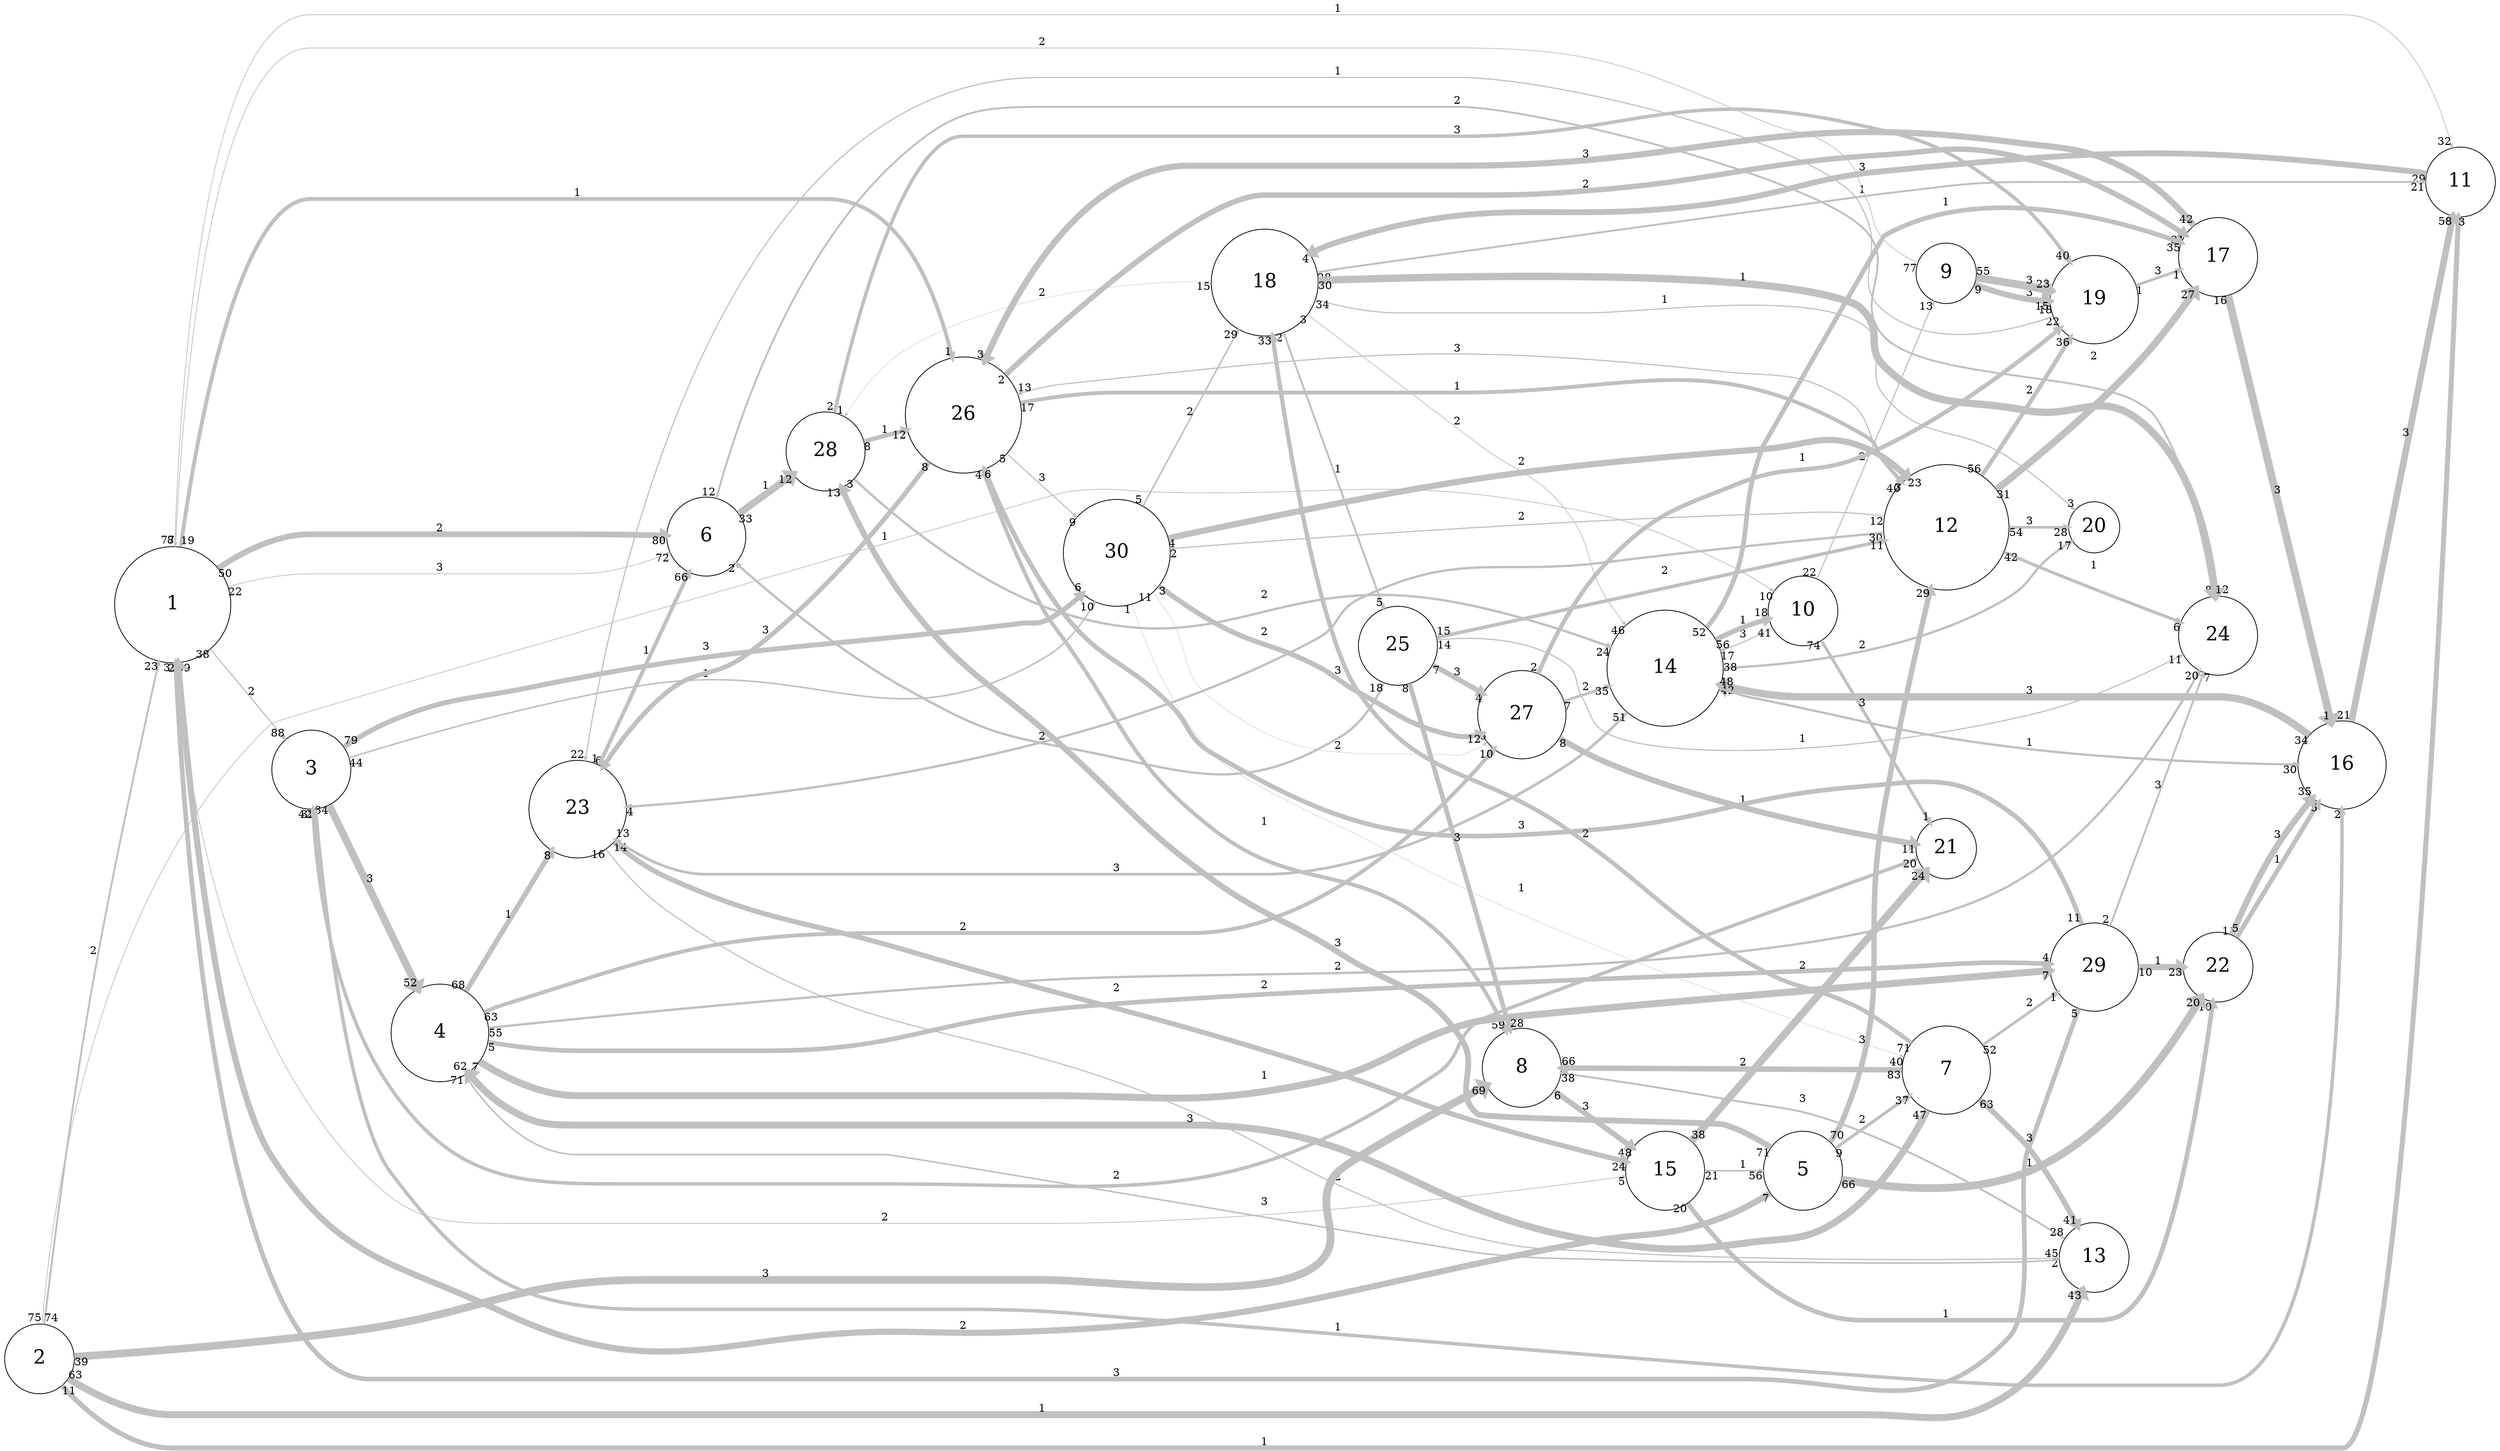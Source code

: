 digraph "" {
	graph [bb="0,0,3731.2,2226",
		overlap=false,
		rankdir=LR,
		ratio=0.5,
		scale=1,
		splines=spline
	];
	node [fontsize=25,
		label="\N",
		shape=circle
	];
	edge [arrowsize=0.5,
		splines=true
	];
	0	[height=2.0833,
		label=1,
		pos="207.25,996",
		width=2.0833];
	2	[height=1.4167,
		label=3,
		pos="376.25,912",
		width=1.4167];
	0 -> 2	[key=0,
		capacity=2,
		color=grey,
		from_pd=37,
		head_lp="323.78,942.74",
		headlabel=88,
		label=2,
		lp="304.25,957.25",
		penwidth=1.5,
		pos="e,330.53,934.49 274.73,962.56 291.27,954.24 308.75,945.45 324.4,937.58",
		pt=18,
		tail_lp="281.48,954.31",
		taillabel=38,
		to_pd=87];
	5	[height=1.4167,
		label=6,
		pos="858.25,765",
		width=1.4167];
	0 -> 5	[key=0,
		capacity=2,
		color=grey,
		from_pd=49,
		head_lp="809.65,743.35",
		headlabel=80,
		label=2,
		lp="533.25,627.25",
		penwidth=7.5,
		pos="e,816.4,735.1 216.74,921.48 229.27,826.57 256.18,670.65 300.88,636 455.17,516.38 701.25,657.08 806.65,728.42",
		pt=6,
		tail_lp="223.49,913.23",
		taillabel=50,
		to_pd=79];
	0 -> 5	[key=1,
		capacity=3,
		color=grey,
		from_pd=21,
		head_lp="800.41,770.1",
		headlabel=72,
		label=3,
		lp="533.25,802.25",
		penwidth=1.0,
		pos="e,807.16,761.85 245.69,931.09 265.64,902.33 292.78,870.82 325.25,852 479.51,762.59 698.8,758.07 800.9,761.61",
		pt=19,
		tail_lp="252.44,922.84",
		taillabel=22,
		to_pd=71];
	10	[height=1.25,
		label=11,
		pos="2058.2,1108",
		width=1.25];
	0 -> 10	[key=0,
		capacity=1,
		color=grey,
		from_pd=7,
		head_lp="2007.7,1111.7",
		headlabel=32,
		label=1,
		lp="1172.2,1187.2",
		penwidth=1.0,
		pos="e,2014.4,1120 237.66,1064.9 264.95,1116.8 311.06,1179 375.25,1179 375.25,1179 375.25,1179 1631.2,1179 1769.5,1179 1929.7,1142.1 \
2008.4,1121.5",
		pt=19,
		tail_lp="234.29,1073.2",
		taillabel=8,
		to_pd=31];
	14	[height=1.4167,
		label=15,
		pos="1485.2,1285",
		width=1.4167];
	0 -> 14	[key=0,
		capacity=2,
		color=grey,
		from_pd=88,
		head_lp="1433.6,1275.5",
		headlabel=5,
		label=2,
		lp="858.25,1253.2",
		penwidth=1.0,
		pos="e,1437,1267.3 269.92,1038 280,1043.9 290.54,1049.5 300.88,1054 625.95,1196.7 720.23,1250 1075.2,1250 1075.2,1250 1075.2,1250 1342.2,\
1250 1372.1,1250 1404.5,1257.4 1430.8,1265.4",
		pt=19,
		tail_lp="276.67,1046.3",
		taillabel=89,
		to_pd=4];
	25	[height=2.0833,
		label=26,
		pos="1172.2,369",
		width=2.0833];
	0 -> 25	[key=0,
		capacity=1,
		color=grey,
		from_pd=18,
		head_lp="1151.3,287.61",
		headlabel=1,
		label=1,
		lp="702.25,131.25",
		penwidth=5.0,
		pos="e,1154.7,295.86 214.68,921.19 233.83,709.75 294.29,123 375.25,123 375.25,123 375.25,123 1004.2,123 1084.7,123 1129.1,214.16 1151.5,\
285.49",
		pt=11,
		tail_lp="207.93,912.94",
		taillabel=19,
		to_pd=0];
	3	[height=1.75,
		label=4,
		pos="533.25,1852",
		width=1.75];
	2 -> 3	[key=0,
		capacity=3,
		color=grey,
		from_pd=33,
		head_lp="515.25,1781.6",
		headlabel=52,
		label=3,
		lp="449.25,1361.2",
		penwidth=9.5,
		pos="e,522,1789.8 385.58,962.54 411.31,1118.5 489.56,1593.1 519.98,1777.6",
		pt=2,
		tail_lp="392.33,970.79",
		taillabel=34,
		to_pd=51];
	15	[height=1.5833,
		label=16,
		pos="1914.2,1022",
		width=1.5833];
	2 -> 15	[key=0,
		capacity=1,
		color=grey,
		from_pd=31,
		head_lp="1883.8,967.43",
		headlabel=2,
		label=1,
		lp="1172.2,887.25",
		penwidth=4.5,
		pos="e,1880.4,975.68 425.21,896.37 455.55,887.84 495.8,879 532.25,879 532.25,879 532.25,879 1173.2,879 1226.2,879 1237.6,861.91 1290.2,\
857 1335.4,852.79 1347.2,851.55 1392.2,857 1477.2,867.3 1495,888.15 1579.2,903 1693.4,923.12 1736.6,875.85 1838.6,931 1847.6,935.84 \
1860.9,950.7 1873.8,967.04",
		pt=12,
		tail_lp="431.96,904.62",
		taillabel=32,
		to_pd=1];
	29	[height=1.9167,
		label=30,
		pos="2745.2,612",
		width=1.9167];
	2 -> 29	[key=0,
		capacity=1,
		color=grey,
		from_pd=43,
		head_lp="2669.3,607.43",
		headlabel=10,
		label=1,
		lp="1558.2,522.25",
		penwidth=2.0,
		pos="e,2676,615.68 381.5,860.82 387.99,814.03 404.41,745.78 445.88,703 465.7,682.55 900.4,535.52 927.88,528 960.32,519.12 968.61,514 \
1002.2,514 1002.2,514 1002.2,514 1704.2,514 1846.2,514 1872.7,575.22 2013.2,595 2250.4,628.37 2534.9,621.79 2668.3,616.02",
		pt=17,
		tail_lp="374.75,852.57",
		taillabel=44,
		to_pd=9];
	2 -> 29	[key=1,
		capacity=3,
		color=grey,
		from_pd=78,
		head_lp="2674.2,635.68",
		headlabel=6,
		label=3,
		lp="1558.2,676.25",
		penwidth=6.5,
		pos="e,2677.5,627.43 395.66,864.39 410.76,831.81 435.36,790.42 470.25,767 596.69,682.12 655.97,722.56 807.25,705 1148.5,665.39 1235.9,\
677.41 1579.2,667 1967.7,655.22 2065.9,683.72 2453.6,657 2545.2,650.69 2568.1,646.74 2658.6,631 2661.1,630.57 2663.7,630.11 2666.2,\
629.63",
		pt=8,
		tail_lp="402.41,856.14",
		taillabel=79,
		to_pd=5];
	23	[height=1.4167,
		label=24,
		pos="3258.2,1234",
		width=1.4167];
	5 -> 23	[key=0,
		capacity=2,
		color=grey,
		from_pd=11,
		head_lp="3204.3,1249.7",
		headlabel=8,
		label=2,
		lp="1992.2,1551.2",
		penwidth=2.5,
		pos="e,3207.6,1241.4 863.89,815.94 871.01,876.73 888.25,980.17 927.88,1060 1035.4,1276.6 1073.3,1359 1290.2,1466 1573,1605.5 1685.8,1600.3 \
1995.6,1542 2221.6,1499.5 2250.2,1400.6 2472.2,1341 2552.8,1319.4 2575.9,1329.8 2658.6,1319 2857.3,1293.2 3092.4,1258.6 3199.2,1242.7",
		pt=16,
		tail_lp="857.14,824.19",
		taillabel=12,
		to_pd=7];
	27	[height=1.4167,
		label=28,
		pos="1003.2,409",
		width=1.4167];
	5 -> 27	[key=0,
		capacity=1,
		color=grey,
		from_pd=32,
		head_lp="990.08,464.61",
		headlabel=12,
		label=1,
		lp="931.25,602.25",
		penwidth=9.0,
		pos="e,983.33,456.36 878.33,717.75 893.59,679.95 915.51,625.59 934.62,578 949.37,541.27 965.88,500.04 978.89,467.49",
		pt=3,
		tail_lp="885.08,709.5",
		taillabel=33,
		to_pd=11];
	17	[height=1.9167,
		label=18,
		pos="2215.2,1082",
		width=1.9167];
	10 -> 17	[key=0,
		capacity=3,
		color=grey,
		from_pd=28,
		head_lp="2143.6,1101.5",
		headlabel=4,
		label=3,
		lp="2125.2,1106.2",
		penwidth=7.5,
		pos="e,2146.9,1093.3 2102.8,1100.7 2113,1099 2124.1,1097.1 2135.3,1095.2",
		pt=6,
		tail_lp="2109.6,1092.4",
		taillabel=29,
		to_pd=3];
	4	[height=1.4167,
		label=5,
		pos="1630.2,1074",
		width=1.4167];
	14 -> 4	[key=0,
		capacity=1,
		color=grey,
		from_pd=20,
		head_lp="1594.1,1124.1",
		headlabel=56,
		label=1,
		lp="1558.2,1188.2",
		penwidth=2.0,
		pos="e,1600.9,1115.9 1514.7,1243.1 1538.3,1208.2 1572,1158.5 1596.7,1122.1",
		pt=17,
		tail_lp="1521.4,1234.8",
		taillabel=21,
		to_pd=55];
	21	[height=1.25,
		label=22,
		pos="1769.2,1075",
		width=1.25];
	14 -> 21	[key=0,
		capacity=1,
		color=grey,
		from_pd=19,
		head_lp="1726.1,1109.6",
		headlabel=10,
		label=1,
		lp="1630.2,1223.2",
		penwidth=6.0,
		pos="e,1732.8,1101.4 1526.7,1254.9 1578.9,1216 1669.6,1148.4 1723.8,1108.1",
		pt=9,
		tail_lp="1533.4,1263.2",
		taillabel=20,
		to_pd=9];
	20	[height=1.0833,
		label=21,
		pos="3390.2,887",
		width=1.0833];
	14 -> 20	[key=0,
		capacity=2,
		color=grey,
		from_pd=37,
		head_lp="3377.3,928.99",
		headlabel=24,
		label=2,
		lp="2378.2,1700.2",
		penwidth=9.5,
		pos="e,3370.6,920.74 1526.8,1315.1 1568.6,1345.2 1636.4,1391.5 1699.9,1423 1755.8,1450.8 1772.4,1452.1 1831.9,1471 2126.4,1564.3 2937.2,\
1954.6 3188.6,1775 3485.6,1562.8 3258.8,1323.1 3351.2,970 3354.6,957.22 3359.8,943.96 3365.3,931.89",
		pt=2,
		tail_lp="1533.5,1323.4",
		taillabel=38,
		to_pd=23];
	7	[height=1.4167,
		label=8,
		pos="1341.2,1406",
		width=1.4167];
	25 -> 7	[key=0,
		capacity=1,
		color=grey,
		from_pd=3,
		head_lp="1325.4,1347.2",
		headlabel=59,
		label=1,
		lp="1268.2,958.25",
		penwidth=5.0,
		pos="e,1332.1,1355.5 1185.2,443.16 1216.7,638.52 1301.4,1164.6 1330.4,1344.6",
		pt=11,
		tail_lp="1181.8,451.41",
		taillabel=4,
		to_pd=58];
	25 -> 29	[key=0,
		capacity=3,
		color=grey,
		from_pd=4,
		head_lp="2723.3,537.03",
		headlabel=9,
		label=3,
		lp="1914.2,343.25",
		penwidth=1.5,
		pos="e,2726.6,545.28 1244.5,347.95 1273.9,341 1308.4,335 1340.2,335 1340.2,335 1340.2,335 2451.2,335 2536.3,335 2569.4,336.01 2634.2,\
391 2679.3,429.17 2707.7,490.26 2724.4,538.55",
		pt=18,
		tail_lp="1247.9,339.7",
		taillabel=5,
		to_pd=8];
	22	[height=1.75,
		label=23,
		pos="702.25,1552",
		width=1.75];
	25 -> 22	[key=0,
		capacity=3,
		color=grey,
		from_pd=7,
		head_lp="701.94,1480.5",
		headlabel=6,
		label=3,
		lp="931.25,375.25",
		penwidth=6.0,
		pos="e,705.32,1488.8 1102.2,341.36 1056,327.68 995.89,319.65 952.25,349 810.48,444.33 850.26,539.66 807.25,705 734.64,984.13 712.32,1328.5 \
705.79,1477.5",
		pt=9,
		tail_lp="1098.8,349.61",
		taillabel=8,
		to_pd=5];
	11	[height=2.25,
		label=12,
		pos="2553.2,481",
		width=2.25];
	25 -> 11	[key=0,
		capacity=1,
		color=grey,
		from_pd=16,
		head_lp="2473.7,461.51",
		headlabel=3,
		label=1,
		lp="1835.2,454.25",
		penwidth=5.0,
		pos="e,2477.1,453.26 1234.1,412.23 1264.5,429.78 1302.7,446 1340.2,446 1340.2,446 1340.2,446 1836.2,446 1964.3,446 1996.2,437 2124.2,\
437 2124.2,437 2124.2,437 2379.2,437 2408.1,437 2438.9,442.82 2466.3,450.23",
		pt=11,
		tail_lp="1227.3,420.48",
		taillabel=17,
		to_pd=2];
	16	[height=1.4167,
		label=17,
		pos="3680.2,235",
		width=1.4167];
	25 -> 16	[key=0,
		capacity=2,
		color=grey,
		from_pd=1,
		head_lp="3642,186.47",
		headlabel=31,
		label=2,
		lp="2378.2,232.25",
		penwidth=7.0,
		pos="e,3648.8,194.72 1231.5,322.52 1262.1,302.68 1301.2,284 1340.2,284 1340.2,284 1340.2,284 1559.2,284 1693.2,284 1724.1,254.02 1857.2,\
239 1945.8,229 1968.1,224 2057.2,224 2057.2,224 2057.2,224 2307.2,224 2545.9,224 2596.6,126 2835.2,126 2835.2,126 2835.2,126 3530.2,\
126 3574.2,126 3613.7,157.21 3641,186.22",
		pt=7,
		tail_lp="1228.1,314.27",
		taillabel=2,
		to_pd=30];
	1	[height=1.25,
		label=2,
		pos="45.25,1351",
		width=1.25];
	1 -> 0	[key=0,
		capacity=2,
		color=grey,
		from_pd=73,
		head_lp="182.22,1072.6",
		headlabel=23,
		label=2,
		lp="111.25,1214.2",
		penwidth=2.5,
		pos="e,175.47,1064.3 64.76,1309.9 90.912,1251.9 139.14,1144.9 171.94,1072.1",
		pt=16,
		tail_lp="58.01,1301.7",
		taillabel=74,
		to_pd=22];
	1 -> 10	[key=0,
		capacity=1,
		color=grey,
		from_pd=10,
		head_lp="2024.8,1149.9",
		headlabel=3,
		label=1,
		lp="1076.2,1454.2",
		penwidth=6.5,
		pos="e,2028.2,1141.6 90.735,1351 122.84,1351 167.22,1351 206.25,1351 206.25,1351 206.25,1351 787.25,1351 1067.2,1351 1115.3,1566.8 1392.2,\
1526 1537.7,1504.6 1580.4,1498.4 1706.6,1423 1836.1,1345.7 1960.8,1216.5 2020.5,1150.2",
		pt=8,
		tail_lp="97.485,1342.8",
		taillabel=11,
		to_pd=2];
	1 -> 7	[key=0,
		capacity=3,
		color=grey,
		from_pd=38,
		head_lp="1313.3,1451.8",
		headlabel=69,
		label=3,
		lp="702.25,1739.2",
		penwidth=10.0,
		pos="e,1306.5,1443.6 45.311,1396.5 45.833,1497.3 62.55,1731 206.25,1731 206.25,1731 206.25,1731 787.25,1731 1004.5,1731 1211.7,1542.3 \
1298.1,1452.5",
		pt=1,
		tail_lp="38.561,1404.7",
		taillabel=39,
		to_pd=68];
	9	[height=1.25,
		label=10,
		pos="3258.2,721",
		width=1.25];
	1 -> 9	[key=0,
		capacity=1,
		color=grey,
		from_pd=74,
		head_lp="3224.3,676.52",
		headlabel=10,
		label=1,
		lp="1630.2,8.25",
		penwidth=1.0,
		pos="e,3231,684.77 46.747,1305.7 49.91,1070.5 71.697,0 206.25,0 206.25,0 206.25,0 1770.2,0 2068.4,0 2158.1,1.0973 2429.2,125 2549.8,180.08 \
2558.4,231.48 2676.2,292 2734.4,321.86 2754.1,317.39 2814.2,343 2885.6,373.36 2907.5,374.83 2971.2,419 3080,494.38 3179.6,616.56 \
3227.4,679.94",
		pt=19,
		tail_lp="39.997,1297.4",
		taillabel=75,
		to_pd=9];
	12	[height=1.25,
		label=13,
		pos="3089.2,1972",
		width=1.25];
	1 -> 12	[key=0,
		capacity=1,
		color=grey,
		from_pd=62,
		head_lp="3039,1993.6",
		headlabel=43,
		label=1,
		lp="1558.2,2205.2",
		penwidth=9.0,
		pos="e,3045.8,1985.3 49.949,1396.2 64.896,1571.5 123.99,2197 206.25,2197 206.25,2197 206.25,2197 1836.2,2197 2306.9,2197 2861.6,2041.1 \
3034.3,1988.8",
		pt=3,
		tail_lp="56.699,1404.4",
		taillabel=63,
		to_pd=42];
	7 -> 14	[key=0,
		capacity=3,
		color=grey,
		from_pd=5,
		head_lp="1439,1309.5",
		headlabel=48,
		label=3,
		lp="1413.2,1353.2",
		penwidth=7.0,
		pos="e,1445.8,1317.8 1380.7,1373.3 1398,1358.5 1418.7,1340.8 1437,1325.2",
		pt=7,
		tail_lp="1377.3,1381.5",
		taillabel=6,
		to_pd=47];
	8	[height=1.0833,
		label=9,
		pos="3390.2,321",
		width=1.0833];
	9 -> 8	[key=0,
		capacity=2,
		color=grey,
		from_pd=21,
		head_lp="3371.4,366.41",
		headlabel=13,
		label=2,
		lp="3330.2,530.25",
		penwidth=1.5,
		pos="e,3378.1,358.16 3274.5,678.58 3284.6,650.2 3298,611.96 3309.2,578 3333.9,503.47 3360.6,416.11 3376.1,364.84",
		pt=18,
		tail_lp="3281.3,670.33",
		taillabel=22,
		to_pd=12];
	13	[height=2.0833,
		label=14,
		pos="3089.2,871",
		width=2.0833];
	9 -> 13	[key=0,
		capacity=3,
		color=grey,
		from_pd=40,
		head_lp="3139.1,829.3",
		headlabel=17,
		label=3,
		lp="3185.2,796.25",
		penwidth=1.5,
		pos="e,3145.9,821.05 3224.3,750.62 3203.4,769.36 3175.8,794.14 3151.1,816.35",
		pt=18,
		tail_lp="3217.5,758.87",
		taillabel=41,
		to_pd=16];
	9 -> 20	[key=0,
		capacity=3,
		color=grey,
		from_pd=73,
		head_lp="3367.5,844.88",
		headlabel=1,
		label=3,
		lp="3330.2,805.25",
		penwidth=4.0,
		pos="e,3370.9,853.13 3292.1,751.11 3305.7,764.39 3321.1,780.57 3333.6,796.5 3345.1,811.17 3356.2,828.35 3365.4,843.79",
		pt=13,
		tail_lp="3298.8,759.36",
		taillabel=74,
		to_pd=0];
	12 -> 7	[key=0,
		capacity=3,
		color=grey,
		from_pd=27,
		head_lp="1392.1,1440.5",
		headlabel=38,
		label=3,
		lp="2125.2,1460.2",
		penwidth=2.5,
		pos="e,1385.4,1432.2 3053.4,1944.6 2979,1886.8 2798.1,1749.8 2634.2,1654 2485.3,1566.9 2450.2,1533.1 2284.2,1486 2036,1415.5 1962.3,1461 \
1704.2,1461 1484.2,1461 1484.2,1461 1484.2,1461 1452.5,1461 1419.3,1448.9 1392.9,1436",
		pt=16,
		tail_lp="3046.6,1936.3",
		taillabel=28,
		to_pd=37];
	12 -> 3	[key=0,
		capacity=3,
		color=grey,
		from_pd=44,
		head_lp="551.07,1918.4",
		headlabel=71,
		label=3,
		lp="1769.2,2031.2",
		penwidth=2.0,
		pos="e,557.82,1910.2 3043.9,1974.6 2860.9,1985.2 2146.9,2024 1559.2,2024 701.25,2024 701.25,2024 701.25,2024 659.25,2024 645.56,2015.6 \
613.88,1988 591.8,1968.8 574.27,1941.9 561.35,1917.1",
		pt=17,
		tail_lp="3037.1,1966.4",
		taillabel=45,
		to_pd=70];
	3 -> 22	[key=0,
		capacity=1,
		color=grey,
		from_pd=67,
		head_lp="667.3,1615.2",
		headlabel=8,
		label=1,
		lp="617.25,1710.2",
		penwidth=6.5,
		pos="e,670.67,1606.9 564.88,1797 593.14,1746.2 635.14,1670.8 665.05,1617",
		pt=8,
		tail_lp="558.13,1788.7",
		taillabel=68,
		to_pd=7];
	3 -> 23	[key=0,
		capacity=2,
		color=grey,
		from_pd=54,
		head_lp="3251.2,1293.6",
		headlabel=20,
		label=2,
		lp="1835.2,1988.2",
		penwidth=3.0,
		pos="e,3258,1285.4 572.49,1901.6 603.17,1935.4 649.55,1974 701.25,1974 701.25,1974 701.25,1974 1704.2,1974 1824.2,1974 1856.6,1978.7 \
1971.2,2014 2128.7,2062.5 2140.5,2175 2305.2,2175 2305.2,2175 2305.2,2175 2656.2,2175 2773.9,2175 3091.5,2118.5 3164.2,2026 3253.3,\
1912.8 3259,1460.3 3258.1,1294.9",
		pt=15,
		tail_lp="579.24,1909.9",
		taillabel=55,
		to_pd=19];
	26	[height=1.5833,
		label=27,
		pos="2914.2,665",
		width=1.5833];
	3 -> 26	[key=0,
		capacity=2,
		color=grey,
		from_pd=62,
		head_lp="2857.5,701.55",
		headlabel=10,
		label=2,
		lp="1703.2,805.25",
		penwidth=5.0,
		pos="e,2864.2,693.3 545.02,1789.8 559.65,1713.9 589.81,1583.2 639.25,1480 694.89,1363.9 718.3,1337.1 807.25,1244 991.66,1051 1044.9,992.2 \
1290.2,887 1333.3,868.52 1655.4,796 1702.2,796 1702.2,796 1702.2,796 1993.2,796 2141.7,796 2178.8,803 2327.2,805 2372.6,805.61 2384.2,\
810.14 2429.2,805 2603.7,785.09 2649.4,776.46 2814.2,716 2827.6,711.09 2841.5,704.79 2854.5,698.29",
		pt=11,
		tail_lp="538.27,1781.5",
		taillabel=63,
		to_pd=9];
	28	[height=1.5833,
		label=29,
		pos="3089.2,1574",
		width=1.5833];
	3 -> 28	[key=0,
		capacity=1,
		color=grey,
		from_pd=6,
		head_lp="3044.1,1621.3",
		headlabel=7,
		label=1,
		lp="1769.2,1922.2",
		penwidth=9.0,
		pos="e,3047.5,1613.1 588.43,1883.2 620.24,1898.6 661.82,1914 701.25,1914 701.25,1914 701.25,1914 1704.2,1914 2119.1,1914 2229.6,1925.6 \
2634.2,1834 2715.3,1815.6 2739.9,1820.2 2814.2,1783 2900.3,1739.9 2986.4,1668.5 3038.5,1621.3",
		pt=3,
		tail_lp="591.81,1891.4",
		taillabel=7,
		to_pd=6];
	3 -> 28	[key=1,
		capacity=2,
		color=grey,
		from_pd=4,
		head_lp="3033.2,1587.6",
		headlabel=4,
		label=2,
		lp="1769.2,1829.2",
		penwidth=6.0,
		pos="e,3036.6,1595.9 593.66,1832.9 644.09,1818.5 718.66,1801 785.25,1801 785.25,1801 785.25,1801 1269.2,1801 1572.6,1801 2345.4,1875.6 \
2634.2,1783 2739.1,1749.4 2757.2,1721.1 2857.2,1675 2914.2,1648.8 2979.7,1620.3 3026.4,1600.3",
		pt=9,
		tail_lp="597.03,1824.7",
		taillabel=5,
		to_pd=3];
	15 -> 10	[key=0,
		capacity=3,
		color=grey,
		from_pd=20,
		head_lp="2012.3,1076.6",
		headlabel=58,
		label=3,
		lp="1992.2,1079.2",
		penwidth=8.5,
		pos="e,2019.1,1084.9 1963.3,1051.1 1978.1,1060.1 1994.4,1069.9 2009.1,1078.9",
		pt=4,
		tail_lp="1970.1,1059.4",
		taillabel=21,
		to_pd=57];
	15 -> 13	[key=0,
		capacity=3,
		color=grey,
		from_pd=33,
		head_lp="3007.4,866.13",
		headlabel=42,
		label=3,
		lp="2450.2,913.25",
		penwidth=9.5,
		pos="e,3014.2,874.38 1965,995.18 2005.9,974.54 2065.9,947.37 2121.9,934 2206.1,913.86 2781.1,885.32 3002,874.95",
		pt=2,
		tail_lp="1971.7,1003.4",
		taillabel=34,
		to_pd=41];
	29 -> 26	[key=0,
		capacity=2,
		color=grey,
		from_pd=10,
		head_lp="2867.7,628.36",
		headlabel=6,
		label=2,
		lp="2836.2,635.25",
		penwidth=0.5,
		pos="e,2864.3,636.61 2814.2,619.87 2822.9,621.65 2831.5,623.83 2839.6,626.5 2846.2,628.66 2852.8,631.35 2859.4,634.3",
		pt=20,
		tail_lp="2820.9,611.62",
		taillabel=11,
		to_pd=5];
	29 -> 26	[key=1,
		capacity=3,
		color=grey,
		from_pd=2,
		head_lp="2851.9,642.4",
		headlabel=12,
		label=3,
		lp="2836.2,653.25",
		penwidth=6.5,
		pos="e,2858.6,650.65 2810.4,635.57 2817.9,638.16 2825.6,640.69 2832.9,643 2837.7,644.51 2842.6,646.01 2847.6,647.49",
		pt=8,
		tail_lp="2813.8,627.32",
		taillabel=3,
		to_pd=11];
	6	[height=1.5833,
		label=7,
		pos="2914.2,1453",
		width=1.5833];
	29 -> 6	[key=0,
		capacity=1,
		color=grey,
		from_pd=0,
		head_lp="2895.4,1388.6",
		headlabel=40,
		label=1,
		lp="2836.2,1066.2",
		penwidth=0.5,
		pos="e,2902.1,1396.9 2759.7,679.76 2791.4,839.59 2870.6,1238.2 2901,1391.5",
		pt=20,
		tail_lp="2756.3,688.01",
		taillabel=1,
		to_pd=39];
	29 -> 11	[key=0,
		capacity=2,
		color=grey,
		from_pd=3,
		head_lp="2617.3,530.33",
		headlabel=23,
		label=2,
		lp="2655.2,582.25",
		penwidth=8.0,
		pos="e,2610.5,538.58 2680.7,587.1 2670.7,582.28 2660.8,576.88 2651.9,571 2640.8,563.76 2629.9,555.25 2619.5,546.41",
		pt=5,
		tail_lp="2677.3,578.85",
		taillabel=4,
		to_pd=22];
	29 -> 17	[key=0,
		capacity=2,
		color=grey,
		from_pd=4,
		head_lp="2284.5,1060.3",
		headlabel=29,
		label=2,
		lp="2450.2,984.25",
		penwidth=2.0,
		pos="e,2277.7,1052 2700.4,664.88 2685,683.53 2667.6,704.66 2651.9,724 2563.1,832.83 2564.2,883.51 2453.6,970 2395.4,1015.5 2369.6,1008.3 \
2302.9,1040 2297,1042.8 2290.9,1045.7 2284.9,1048.6",
		pt=17,
		tail_lp="2703.8,656.63",
		taillabel=5,
		to_pd=28];
	22 -> 5	[key=0,
		capacity=1,
		color=grey,
		from_pd=0,
		head_lp="840.72,823.23",
		headlabel=66,
		label=1,
		lp="786.25,1143.2",
		penwidth=5.0,
		pos="e,847.47,814.98 715.4,1489.9 744.26,1342.4 816.68,972.32 845.32,825.95",
		pt=11,
		tail_lp="712.02,1481.7",
		taillabel=1,
		to_pd=65];
	22 -> 14	[key=0,
		capacity=2,
		color=grey,
		from_pd=13,
		head_lp="1429.5,1291.4",
		headlabel=24,
		label=2,
		lp="1076.2,1427.2",
		penwidth=6.5,
		pos="e,1436.3,1299.6 761.77,1530.7 867.11,1492.6 1095.8,1410.7 1290.2,1346 1335.4,1331 1386.7,1314.9 1425.3,1303",
		pt=8,
		tail_lp="768.52,1522.5",
		taillabel=14,
		to_pd=23];
	22 -> 12	[key=0,
		capacity=2,
		color=grey,
		from_pd=15,
		head_lp="3041,1958.4",
		headlabel=2,
		label=2,
		lp="1835.2,1758.2",
		penwidth=1.5,
		pos="e,3044.4,1966.7 739.42,1603.3 751.79,1617.8 766.64,1632.5 782.88,1643 896.96,1716.5 939.55,1731 1075.2,1731 1075.2,1731 1075.2,1731 \
1704.2,1731 1791.3,1731 2386.5,1870.4 2472.2,1885 2681.2,1920.7 2931.8,1952.8 3037.4,1965.8",
		pt=18,
		tail_lp="746.17,1611.6",
		taillabel=16,
		to_pd=1];
	18	[height=1.5833,
		label=19,
		pos="3529.2,370",
		width=1.5833];
	26 -> 18	[key=0,
		capacity=1,
		color=grey,
		from_pd=1,
		head_lp="3520.4,433.39",
		headlabel=22,
		label=1,
		lp="3258.2,566.25",
		penwidth=5.5,
		pos="e,3513.6,425.14 2954.1,623.63 2986.7,593.52 3036.2,558 3088.2,558 3088.2,558 3088.2,558 3391.2,558 3453.4,558 3490.4,489.98 3509.9,\
435.77",
		pt=10,
		tail_lp="2950.7,615.38",
		taillabel=2,
		to_pd=21];
	26 -> 13	[key=0,
		capacity=2,
		color=grey,
		from_pd=6,
		head_lp="3047.1,805.68",
		headlabel=35,
		label=2,
		lp="2993.2,770.25",
		penwidth=3.5,
		pos="e,3040.3,813.93 2951.7,708.44 2975.6,736.85 3007.2,774.48 3034,806.37",
		pt=14,
		tail_lp="2948.4,716.69",
		taillabel=7,
		to_pd=34];
	26 -> 20	[key=0,
		capacity=1,
		color=grey,
		from_pd=7,
		head_lp="3347.1,863.52",
		headlabel=11,
		label=1,
		lp="3185.2,751.25",
		penwidth=7.5,
		pos="e,3353.8,871.77 2971.4,668.56 3030.9,674.94 3125,692.76 3188.6,742.5 3201.7,752.75 3195.7,763.05 3207.2,775 3246.6,815.63 3303.7,\
847.6 3343.4,866.81",
		pt=6,
		tail_lp="2974.7,660.31",
		taillabel=8,
		to_pd=10];
	28 -> 0	[key=0,
		capacity=3,
		color=grey,
		from_pd=4,
		head_lp="214.58,1078.9",
		headlabel=2,
		label=3,
		lp="1630.2,2150.2",
		penwidth=6.0,
		pos="e,217.96,1070.6 3051.2,1616.7 3031.8,1640 3008.4,1669.7 2989.9,1698 2980.2,1712.7 2983.7,1720.5 2971.2,1733 2915.3,1789.3 2887.4,\
1787.3 2814.2,1818 2491.8,1953.1 1953.2,2098.2 1838.6,2116 1472.1,2172.9 1375.1,2127 1004.2,2127 785.25,2127 785.25,2127 785.25,\
2127 638.76,2127 568.9,2138.3 470.25,2030 341.61,1888.8 250.16,1303.7 219.5,1081.9",
		pt=9,
		tail_lp="3047.8,1608.5",
		taillabel=5,
		to_pd=1];
	28 -> 25	[key=0,
		capacity=3,
		color=grey,
		from_pd=10,
		head_lp="1200.7,448.43",
		headlabel=6,
		label=3,
		lp="2058.2,1307.2",
		penwidth=6.0,
		pos="e,1197.3,440.18 3068.5,1520.5 3049.9,1477.8 3017.9,1419.9 2971.2,1387 2845.9,1298.7 2786.1,1334.3 2634.2,1313 2163.2,1247.1 1972,\
1402.2 1579.2,1134 1410.4,1018.7 1349.7,984.11 1264.9,798 1233.2,728.47 1261.8,702.01 1247.2,627 1235.7,567.22 1216.7,501.25 1200.8,\
450.99",
		pt=9,
		tail_lp="3075.2,1512.3",
		taillabel=11,
		to_pd=5];
	28 -> 23	[key=0,
		capacity=3,
		color=grey,
		from_pd=1,
		head_lp="3231.4,1288",
		headlabel=7,
		label=3,
		lp="3185.2,1391.2",
		penwidth=2.5,
		pos="e,3234.8,1279.8 3115.3,1523.1 3146.4,1459.7 3199.3,1352 3231,1287.4",
		pt=16,
		tail_lp="3118.6,1514.8",
		taillabel=2,
		to_pd=6];
	28 -> 21	[key=0,
		capacity=1,
		color=grey,
		from_pd=9,
		head_lp="1817.9,1084.3",
		headlabel=23,
		label=1,
		lp="2378.2,1209.2",
		penwidth=8.0,
		pos="e,1811.2,1092.6 3082.1,1517 3072.9,1460.5 3050.6,1375.5 2996.6,1325 2834.8,1173.7 2228.3,1215.1 2013.2,1162 1945.6,1145.3 1870.6,\
1116.8 1822,1097",
		pt=5,
		tail_lp="3088.8,1508.7",
		taillabel=10,
		to_pd=22];
	4 -> 0	[key=0,
		capacity=2,
		color=grey,
		from_pd=6,
		head_lp="284.22,1014.5",
		headlabel=34,
		label=2,
		lp="931.25,1048.2",
		penwidth=8.0,
		pos="e,277.47,1022.7 1579.7,1064.5 1522.6,1054.5 1426,1040 1342.2,1040 375.25,1040 375.25,1040 375.25,1040 346.52,1040 315.91,1033.8 \
288.84,1026.1",
		pt=5,
		tail_lp="1576.3,1056.3",
		taillabel=7,
		to_pd=33];
	4 -> 6	[key=0,
		capacity=2,
		color=grey,
		from_pd=8,
		head_lp="2850.4,1439",
		headlabel=37,
		label=2,
		lp="2215.2,1349.2",
		penwidth=4.0,
		pos="e,2857.1,1447.3 1671.6,1104.1 1710.9,1132.1 1773,1173.5 1831.9,1200 1967.1,1260.9 2327.4,1356.2 2472.2,1388 2603.5,1416.8 2759.5,\
1436.4 2846.3,1446.1",
		pt=13,
		tail_lp="1668.3,1112.3",
		taillabel=9,
		to_pd=36];
	4 -> 11	[key=0,
		capacity=3,
		color=grey,
		from_pd=69,
		head_lp="2467.2,490.63",
		headlabel=29,
		label=3,
		lp="2058.2,623.25",
		penwidth=7.0,
		pos="e,2473.9,498.88 1644.7,1024.8 1655.4,985.12 1670.2,927.69 1681.2,877 1691.1,831.54 1671.4,810.78 1699.9,774 1831.9,603.51 1939.6,\
645.46 2146.2,584 2254.1,551.93 2379.9,521 2462.5,501.55",
		pt=7,
		tail_lp="1651.5,1016.6",
		taillabel=70,
		to_pd=28];
	4 -> 21	[key=0,
		capacity=1,
		color=grey,
		from_pd=65,
		head_lp="1717.2,1066.4",
		headlabel=20,
		label=1,
		lp="1703.2,1083.2",
		penwidth=10.0,
		pos="e,1723.9,1074.7 1681.5,1074.4 1691.3,1074.4 1701.6,1074.5 1711.5,1074.6",
		pt=1,
		tail_lp="1688.2,1066.1",
		taillabel=66,
		to_pd=19];
	4 -> 27	[key=0,
		capacity=3,
		color=grey,
		from_pd=70,
		head_lp="1045.5,453.95",
		headlabel=13,
		label=3,
		lp="1341.2,826.25",
		penwidth=7.5,
		pos="e,1038.7,445.7 1594.5,1037 1487.5,923.2 1163.6,578.51 1046.8,454.26",
		pt=6,
		tail_lp="1601.2,1028.8",
		taillabel=71,
		to_pd=12];
	6 -> 7	[key=0,
		capacity=2,
		color=grey,
		from_pd=82,
		head_lp="1399.3,1397.9",
		headlabel=66,
		label=2,
		lp="2058.2,1426.2",
		penwidth=7.0,
		pos="e,1392.6,1406.2 2857.1,1457.8 2848.9,1458.1 2840.7,1458.2 2832.9,1458 2508.2,1449.2 2427.8,1429.9 2103.2,1418.5 1843.6,1409.3 1533.9,\
1406.9 1404.2,1406.2",
		pt=7,
		tail_lp="2850.3,1466",
		taillabel=83,
		to_pd=65];
	6 -> 12	[key=0,
		capacity=3,
		color=grey,
		from_pd=62,
		head_lp="3067.2,1920.9",
		headlabel=41,
		label=3,
		lp="2993.2,1704.2",
		penwidth=7.0,
		pos="e,3074,1929.2 2933.3,1507.1 2966.5,1606.8 3037.1,1818.7 3070.3,1918.2",
		pt=7,
		tail_lp="2940,1515.3",
		taillabel=63,
		to_pd=40];
	6 -> 3	[key=0,
		capacity=3,
		color=grey,
		from_pd=46,
		head_lp="603.25,1843.8",
		headlabel=62,
		label=3,
		lp="1703.2,1860.2",
		penwidth=9.0,
		pos="e,596.5,1852 2865.7,1483.4 2810.8,1518 2717.4,1575.6 2634.2,1620 2545.3,1667.5 2526.9,1692 2429.2,1717 2249.8,1763 2194.7,1705 2013.2,\
1742 1870.4,1771.2 1850,1852 1704.2,1852 701.25,1852 701.25,1852 701.25,1852 670.93,1852 637.52,1852 608.6,1852",
		pt=3,
		tail_lp="2858.9,1491.7",
		taillabel=47,
		to_pd=61];
	6 -> 28	[key=0,
		capacity=2,
		color=grey,
		from_pd=51,
		head_lp="3038.7,1533.4",
		headlabel=1,
		label=2,
		lp="2993.2,1517.2",
		penwidth=3.5,
		pos="e,3042.1,1541.7 2961.6,1485.4 2983.8,1501 3010.5,1519.6 3033.7,1535.8",
		pt=14,
		tail_lp="2968.4,1493.7",
		taillabel=52,
		to_pd=0];
	6 -> 17	[key=0,
		capacity=2,
		color=grey,
		from_pd=70,
		head_lp="2241.4,1151.1",
		headlabel=33,
		label=2,
		lp="2553.2,1375.2",
		penwidth=5.5,
		pos="e,2248.1,1142.9 2859.1,1437.5 2731.1,1400.3 2414.6,1303.8 2327.2,1237 2297.7,1214.4 2272.7,1181.8 2254,1152.3",
		pt=10,
		tail_lp="2852.3,1429.3",
		taillabel=71,
		to_pd=32];
	11 -> 25	[key=0,
		capacity=3,
		color=grey,
		from_pd=39,
		head_lp="1252.8,392.31",
		headlabel=13,
		label=3,
		lp="1835.2,401.25",
		penwidth=1.5,
		pos="e,1246.1,384.06 2491.3,428.22 2459.9,406.36 2419.9,386 2379.2,386 2124.2,386 2124.2,386 2124.2,386 1966.9,386 1927.6,393 1770.2,\
393 1340.2,393 1340.2,393 1340.2,393 1311.6,393 1280.5,389.5 1253,385.18",
		pt=18,
		tail_lp="2498,436.47",
		taillabel=40,
		to_pd=12];
	11 -> 29	[key=0,
		capacity=2,
		color=grey,
		from_pd=11,
		head_lp="2684.4,581.31",
		headlabel=2,
		label=2,
		lp="2655.2,559.25",
		penwidth=1.5,
		pos="e,2687.8,573.06 2620.4,526.63 2640.4,540.41 2662.3,555.48 2682,569.08",
		pt=18,
		tail_lp="2627.2,518.38",
		taillabel=12,
		to_pd=1];
	11 -> 22	[key=0,
		capacity=2,
		color=grey,
		from_pd=29,
		head_lp="743.32,1498.4",
		headlabel=4,
		label=2,
		lp="1630.2,738.25",
		penwidth=3.0,
		pos="e,746.69,1506.7 2472.2,484.94 2442.9,486.07 2409.6,487 2379.2,487 2124.2,487 2124.2,487 2124.2,487 1983.8,487 1960.1,549.66 1831.9,\
607 1718,657.94 1683,660.23 1579.2,729.5 1519.7,769.24 1149.3,1107.9 1097.2,1157 970.36,1276.7 827.05,1423.4 753.19,1499.9",
		pt=15,
		tail_lp="2465.4,476.69",
		taillabel=30,
		to_pd=3];
	11 -> 23	[key=0,
		capacity=1,
		color=grey,
		from_pd=41,
		head_lp="3236.6,1177.8",
		headlabel=6,
		label=1,
		lp="2914.2,1062.2",
		penwidth=4.0,
		pos="e,3240,1186.1 2586.1,555.52 2641.9,683.25 2758.7,936.25 2832.9,998 2960.5,1104.4 3059.8,1008 3188.6,1113 3208.9,1129.5 3224.3,1153.8 \
3235.4,1176.2",
		pt=13,
		tail_lp="2579.3,563.77",
		taillabel=42,
		to_pd=5];
	11 -> 18	[key=0,
		capacity=2,
		color=grey,
		from_pd=55,
		head_lp="3470.6,402.26",
		headlabel=36,
		label=2,
		lp="3089.2,421.25",
		penwidth=5.5,
		pos="e,3477.4,394.01 2632,461.51 2719.1,441.42 2864.9,413 2992.2,413 2992.2,413 2992.2,413 3391.2,413 3416.8,413 3443.8,406.13 3467,397.88",
		pt=10,
		tail_lp="2638.8,453.26",
		taillabel=56,
		to_pd=35];
	11 -> 16	[key=0,
		capacity=2,
		color=grey,
		from_pd=30,
		head_lp="3629.6,216.34",
		headlabel=27,
		label=2,
		lp="3185.2,184.25",
		penwidth=9.0,
		pos="e,3636.3,208.09 2568.2,401.26 2589.1,310.89 2638,176 2744.2,176 2744.2,176 2744.2,176 3530.2,176 3563.5,176 3598.2,188.88 3625.8,\
202.61",
		pt=3,
		tail_lp="2561.4,393.01",
		taillabel=31,
		to_pd=26];
	19	[height=0.91667,
		label=20,
		pos="3258.2,900",
		width=0.91667];
	11 -> 19	[key=0,
		capacity=3,
		color=grey,
		from_pd=53,
		head_lp="3253.3,860.39",
		headlabel=28,
		label=3,
		lp="2914.2,591.25",
		penwidth=3.5,
		pos="e,3246.5,868.64 2634.2,488.44 2721.4,499.22 2863,524.64 2971.2,582.5 3081,641.16 3111.3,661.52 3188.6,759 3212.8,789.4 3231.3,829.67 \
3243,859.39",
		pt=14,
		tail_lp="2640.9,480.19",
		taillabel=54,
		to_pd=27];
	21 -> 15	[key=0,
		capacity=1,
		color=grey,
		from_pd=10,
		head_lp="1853.9,1037.3",
		headlabel=5,
		label=1,
		lp="1835.2,1045.2",
		penwidth=6.0,
		pos="e,1857.3,1029 1806.5,1049.2 1814.6,1044.4 1823.3,1039.8 1831.9,1036.5 1836.5,1034.7 1841.4,1033.1 1846.4,1031.8",
		pt=9,
		tail_lp="1813.3,1057.4",
		taillabel=11,
		to_pd=4];
	21 -> 15	[key=1,
		capacity=3,
		color=grey,
		from_pd=4,
		head_lp="1854.5,1052.5",
		headlabel=35,
		label=3,
		lp="1835.2,1063.2",
		penwidth=8.0,
		pos="e,1861.3,1044.2 1812.7,1061.9 1821.4,1059.1 1830.3,1056.1 1838.6,1053 1842.4,1051.6 1846.3,1050.1 1850.2,1048.6",
		pt=5,
		tail_lp="1816.1,1070.2",
		taillabel=5,
		to_pd=34];
	27 -> 25	[key=0,
		capacity=1,
		color=grey,
		from_pd=7,
		head_lp="1092.1,394.59",
		headlabel=12,
		label=1,
		lp="1076.2,400.25",
		penwidth=5.5,
		pos="e,1098.8,386.34 1053,397.32 1064,394.69 1075.9,391.83 1087.9,388.96",
		pt=10,
		tail_lp="1056.4,405.57",
		taillabel=8,
		to_pd=11];
	27 -> 18	[key=0,
		capacity=3,
		color=grey,
		from_pd=1,
		head_lp="3511.4,310.12",
		headlabel=40,
		label=3,
		lp="2215.2,98.25",
		penwidth=4.5,
		pos="e,3504.7,318.37 1014.5,359.04 1026.4,314.77 1050.7,252.3 1097.2,220 1344.9,48.273 2145.9,100.91 2446.9,86 2534.5,81.661 2551.9,117.71 \
2634.2,148 2724.3,181.14 2739.3,227 2835.2,227 2835.2,227 2835.2,227 3391.2,227 3439.6,227 3476.2,270.21 3499.4,309.12",
		pt=12,
		tail_lp="1011.1,350.79",
		taillabel=2,
		to_pd=39];
	27 -> 13	[key=0,
		capacity=2,
		color=grey,
		from_pd=2,
		head_lp="3084.4,788.31",
		headlabel=24,
		label=2,
		lp="1992.2,263.25",
		penwidth=3.0,
		pos="e,3077.7,796.56 1028.8,364.71 1045.3,338.51 1069,306.38 1097.2,285 1160.9,236.73 1186.3,234.7 1264.9,220 1394.5,195.74 1429.9,213.14 \
1561.6,220 1681.3,226.23 2520.5,294.2 2634.2,332 2799.7,387.01 2861.2,397.74 2971.2,533 3031.4,606.9 3061.5,713.64 3075.9,787.3",
		pt=15,
		tail_lp="1025.5,356.46",
		taillabel=3,
		to_pd=23];
	17 -> 10	[key=0,
		capacity=1,
		color=grey,
		from_pd=27,
		head_lp="2104.3,1077",
		headlabel=21,
		label=1,
		lp="2125.2,1085.2",
		penwidth=2.5,
		pos="e,2097.6,1085.2 2146.7,1073.4 2138.3,1073.7 2129.8,1074.6 2121.9,1076.5 2116.4,1077.8 2110.8,1079.7 2105.4,1081.8",
		pt=16,
		tail_lp="2140,1081.7",
		taillabel=28,
		to_pd=20];
	17 -> 23	[key=0,
		capacity=1,
		color=grey,
		from_pd=29,
		head_lp="3206.1,1218.7",
		headlabel=12,
		label=1,
		lp="2745.2,1186.2",
		penwidth=9.5,
		pos="e,3212.9,1210.4 2278.5,1110.3 2286.6,1113.2 2294.8,1115.9 2302.9,1118 2533.4,1177.6 2597.1,1178 2835.2,1178 2835.2,1178 2835.2,1178 \
3090.2,1178 3128.8,1178 3169.9,1191.6 3201.6,1205.4",
		pt=2,
		tail_lp="2285.2,1118.5",
		taillabel=30,
		to_pd=11];
	17 -> 27	[key=0,
		capacity=2,
		color=grey,
		from_pd=14,
		head_lp="1016.6,465.94",
		headlabel=1,
		label=2,
		lp="1630.2,906.25",
		penwidth=0.5,
		pos="e,1019.9,457.69 2154.6,1049 2105.9,1022.6 2035,985.17 1971.2,956 1913.5,929.58 1900.6,916.53 1838.6,903 1587.5,848.22 1474.4,979.77 \
1264.9,831 1133,737.41 1054.4,554.1 1021.8,463.02",
		pt=20,
		tail_lp="2147.9,1057.3",
		taillabel=15,
		to_pd=0];
	17 -> 13	[key=0,
		capacity=2,
		color=grey,
		from_pd=2,
		head_lp="3016.3,898.73",
		headlabel=46,
		label=2,
		lp="2655.2,1020.2",
		penwidth=1.0,
		pos="e,3023.1,906.98 2284.3,1074.1 2421.9,1056.8 2742.2,1009.4 2996.6,918 3003.5,915.54 3010.4,912.68 3017.3,909.61",
		pt=19,
		tail_lp="2287.6,1082.4",
		taillabel=3,
		to_pd=45];
	17 -> 19	[key=0,
		capacity=1,
		color=grey,
		from_pd=33,
		head_lp="3228.6,928.34",
		headlabel=3,
		label=1,
		lp="2745.2,1114.2",
		penwidth=1.5,
		pos="e,3232,920.09 2284,1091 2418.2,1106.4 2725.9,1130.2 2971.2,1062 3072.6,1033.8 3176.3,962.18 3226.4,924.32",
		pt=18,
		tail_lp="2290.8,1099.2",
		taillabel=34,
		to_pd=2];
	24	[height=1.4167,
		label=25,
		pos="2378.2,745",
		width=1.4167];
	17 -> 24	[key=0,
		capacity=1,
		color=grey,
		from_pd=1,
		head_lp="2358.7,799.14",
		headlabel=5,
		label=1,
		lp="2306.2,902.25",
		penwidth=2.5,
		pos="e,2355.3,790.89 2246,1019.8 2276.3,956.37 2322.8,858.97 2351.6,798.77",
		pt=16,
		tail_lp="2242.6,1011.5",
		taillabel=2,
		to_pd=4];
	8 -> 0	[key=0,
		capacity=2,
		color=grey,
		from_pd=76,
		head_lp="210.03,929.51",
		headlabel=77,
		label=2,
		lp="1769.2,69.25",
		penwidth=1.0,
		pos="e,216.78,921.26 3355.2,303.14 3329.6,291.32 3293.1,278 3259.2,278 2835.2,278 2835.2,278 2835.2,278 2727.9,278 2730.3,192.07 2634.2,\
144 2486.7,70.108 2446.4,50.568 2284.2,20 2030.3,-27.866 1962.7,61 1704.2,61 375.25,61 375.25,61 375.25,61 278.33,61 314.9,170.1 \
300.88,266 266.47,501.18 233.15,780.08 217.51,914.95",
		pt=19,
		tail_lp="3348.5,311.39",
		taillabel=77,
		to_pd=76];
	8 -> 18	[key=0,
		capacity=3,
		color=grey,
		from_pd=8,
		head_lp="3468.5,359.28",
		headlabel=15,
		label=3,
		lp="3451.2,351.25",
		penwidth=7.5,
		pos="e,3475.2,351.03 3427.2,333.87 3438.6,337.93 3451.5,342.54 3464.2,347.08",
		pt=6,
		tail_lp="3430.6,325.62",
		taillabel=9,
		to_pd=14];
	8 -> 18	[key=1,
		capacity=3,
		color=grey,
		from_pd=54,
		head_lp="3476.7,327.44",
		headlabel=23,
		label=3,
		lp="3451.2,331.25",
		penwidth=10.0,
		pos="e,3483.4,335.69 3429.7,318.55 3438,318.94 3446.7,320.07 3454.6,322.5 3460.6,324.35 3466.7,326.85 3472.5,329.73",
		pt=1,
		tail_lp="3436.4,310.3",
		taillabel=55,
		to_pd=22];
	18 -> 22	[key=0,
		capacity=1,
		color=grey,
		from_pd=17,
		head_lp="766.93,1585.4",
		headlabel=22,
		label=1,
		lp="2058.2,1749.2",
		penwidth=1.5,
		pos="e,760.18,1577.1 3506.4,422.74 3463.6,526.97 3371.1,756.39 3351.2,839 3265.9,1194.5 3418.3,1377.2 3164.2,1640 3006.2,1803.5 2372.9,\
1765 2146.2,1746 1948.3,1729.4 1902.9,1680 1704.2,1680 1267.2,1680 1267.2,1680 1267.2,1680 1058.9,1680 1011.5,1630.9 807.25,1590 \
796.41,1587.8 793.45,1588.2 782.88,1585 777.64,1583.4 772.28,1581.6 766.94,1579.6",
		pt=18,
		tail_lp="3499.7,430.99",
		taillabel=18,
		to_pd=21];
	18 -> 16	[key=0,
		capacity=3,
		color=grey,
		from_pd=0,
		head_lp="3638.4,260.75",
		headlabel=1,
		label=3,
		lp="3608.2,307.25",
		penwidth=3.5,
		pos="e,3641.7,269 3572.2,332.04 3591.5,314.47 3614.6,293.58 3634.3,275.69",
		pt=14,
		tail_lp="3568.8,340.29",
		taillabel=1,
		to_pd=0];
	13 -> 9	[key=0,
		capacity=1,
		color=grey,
		from_pd=55,
		head_lp="3211.4,733.87",
		headlabel=18,
		label=1,
		lp="3185.2,776.25",
		penwidth=6.5,
		pos="e,3218.2,742.12 3136.7,812.54 3150.4,797.01 3166,780.86 3181.9,767.5 3190.1,760.59 3199.4,754 3208.6,748.06",
		pt=8,
		tail_lp="3143.4,804.29",
		taillabel=56,
		to_pd=17];
	13 -> 15	[key=0,
		capacity=1,
		color=grey,
		from_pd=47,
		head_lp="1977.8,1022.1",
		headlabel=30,
		label=1,
		lp="2450.2,958.25",
		penwidth=3.0,
		pos="e,1971.1,1013.9 3014.6,882.37 2965.2,889.83 2898.6,899.54 2839.6,907 2665.4,929.03 2621.2,928.19 2446.9,949.5 2278.5,970.09 2080.6,\
998.08 1980.4,1012.5",
		pt=15,
		tail_lp="3007.9,890.62",
		taillabel=48,
		to_pd=29];
	13 -> 22	[key=0,
		capacity=3,
		color=grey,
		from_pd=50,
		head_lp="770.68,1558.8",
		headlabel=13,
		label=3,
		lp="1835.2,1651.2",
		penwidth=3.5,
		pos="e,763.93,1567 3085,946.2 3076.9,1099.2 3050.2,1438.9 2971.2,1519 2812.6,1679.8 2656.8,1485.6 2472.2,1616 2441.5,1637.7 2461.9,1670.3 \
2429.2,1689 2389.9,1711.5 2372.5,1691 2327.2,1689 1770.1,1664.3 1635,1578 1077.2,1578 857.25,1578 857.25,1578 857.25,1578 829.72,\
1578 799.81,1573.9 773.73,1569",
		pt=14,
		tail_lp="3078.3,954.45",
		taillabel=51,
		to_pd=12];
	13 -> 16	[key=0,
		capacity=1,
		color=grey,
		from_pd=51,
		head_lp="3673.3,294.69",
		headlabel=35,
		label=1,
		lp="3390.2,1000.2",
		penwidth=6.0,
		pos="e,3680.1,286.44 3136.9,929.02 3167.4,960.07 3210.2,992 3257.2,992 3257.2,992 3257.2,992 3530.2,992 3671.4,992 3681.1,479.05 3680.2,\
297.64",
		pt=9,
		tail_lp="3130.2,937.27",
		taillabel=52,
		to_pd=34];
	13 -> 19	[key=0,
		capacity=2,
		color=grey,
		from_pd=37,
		head_lp="3218.8,902.74",
		headlabel=17,
		label=2,
		lp="3185.2,896.25",
		penwidth=3.0,
		pos="e,3225.5,894.49 3163.5,883.72 3181.7,886.87 3200.5,890.14 3216.5,892.92",
		pt=15,
		tail_lp="3170.2,875.47",
		taillabel=38,
		to_pd=16];
	20 -> 2	[key=0,
		capacity=2,
		color=grey,
		from_pd=19,
		head_lp="373.95,971.52",
		headlabel=42,
		label=2,
		lp="1835.2,2103.2",
		penwidth=4.5,
		pos="e,380.7,963.27 3370.3,920.67 3363,935.35 3355.4,953.06 3351.2,970 3331.4,1051.7 3338.4,1264 3333.6,1348 3314.8,1681.8 3396.1,1840.1 \
3164.2,2081 3054,2195.5 2996.2,2226 2837.2,2226 2305.2,2226 2305.2,2226 2305.2,2226 2089.9,2226 2050.8,2132.6 1838.6,2095.5 1716,\
2074.1 1683.8,2075 1559.2,2075 785.25,2075 785.25,2075 785.25,2075 707.62,2075 510.9,1990.1 470.25,1924 445.26,1883.3 396.07,1188.4 \
381.45,974.3",
		pt=12,
		tail_lp="3363.5,928.92",
		taillabel=20,
		to_pd=41];
	16 -> 25	[key=0,
		capacity=3,
		color=grey,
		from_pd=41,
		head_lp="1212.5,299.18",
		headlabel=3,
		label=3,
		lp="2378.2,157.25",
		penwidth=8.0,
		pos="e,1215.8,307.43 3661.7,187.3 3650.5,162.28 3633.9,132.62 3611.6,112 3582.5,84.994 3570,75 3530.2,75 2835.2,75 2835.2,75 2835.2,75 \
2487.7,75 2406.8,172 2059.2,172 1834.2,172 1834.2,172 1834.2,172 1709,172 1684.5,234 1559.2,234 1340.2,234 1340.2,234 1340.2,234 \
1293.9,234 1253.1,265.87 1223.5,298.64",
		pt=5,
		tail_lp="3668.4,179.05",
		taillabel=42,
		to_pd=2];
	16 -> 15	[key=0,
		capacity=3,
		color=grey,
		from_pd=15,
		head_lp="1913.3,1087.6",
		headlabel=1,
		label=3,
		lp="2836.2,2100.2",
		penwidth=10.0,
		pos="e,1916.7,1079.3 3678.1,286.39 3670.7,593.69 3627.8,2175 3530.2,2175 2992.2,2175 2992.2,2175 2992.2,2175 2911.6,2175 2902.2,2129.4 \
2832.9,2088 2761.6,2045.4 2742.6,2036 2676.2,1986 2492.1,1847.2 2463.1,1791.6 2284.2,1646 2166.7,1550.3 2095.6,1566.2 2013.2,1439 \
1943.5,1331.3 1923.3,1179.4 1917.5,1091.8",
		pt=1,
		tail_lp="3684.8,294.64",
		taillabel=16,
		to_pd=0];
	24 -> 5	[key=0,
		capacity=2,
		color=grey,
		from_pd=17,
		head_lp="913.05,755.35",
		headlabel=2,
		label=2,
		lp="1630.2,760.25",
		penwidth=3.0,
		pos="e,909.67,763.6 2326.9,745.21 2172.1,745.92 1689.8,748.53 1290.2,755 1157.7,757.15 1002.2,761.11 918.97,763.35",
		pt=15,
		tail_lp="2320.1,736.96",
		taillabel=18,
		to_pd=1];
	24 -> 7	[key=0,
		capacity=3,
		color=grey,
		from_pd=7,
		head_lp="1351.3,1349.2",
		headlabel=28,
		label=3,
		lp="1835.2,883.25",
		penwidth=6.0,
		pos="e,1358,1357.5 2327.3,750.74 2193.4,768.29 1820.7,831.59 1579.2,1014 1464.5,1100.6 1393.7,1260.4 1361.9,1346.8",
		pt=9,
		tail_lp="2323.9,758.99",
		taillabel=8,
		to_pd=27];
	24 -> 23	[key=0,
		capacity=1,
		color=grey,
		from_pd=13,
		head_lp="3219.5,1185.7",
		headlabel=11,
		label=1,
		lp="2836.2,1152.2",
		penwidth=1.5,
		pos="e,3226.3,1193.9 2420.6,774 2481.6,818.92 2595.3,911.15 2658.6,1016 2673,1039.8 2655.5,1057.5 2676.2,1076 2848.8,1229.7 2984,1056.7 \
3188.6,1164 3200.6,1170.3 3211.7,1179.3 3221.3,1188.9",
		pt=18,
		tail_lp="2427.4,782.25",
		taillabel=14,
		to_pd=10];
	24 -> 26	[key=0,
		capacity=3,
		color=grey,
		from_pd=6,
		head_lp="2855.4,671.77",
		headlabel=4,
		label=3,
		lp="2655.2,724.25",
		penwidth=6.5,
		pos="e,2858.8,680.02 2429.5,740.65 2510.8,733.17 2676.1,716.09 2814.2,690 2825.2,687.94 2836.7,685.39 2847.8,682.72",
		pt=8,
		tail_lp="2432.8,732.4",
		taillabel=7,
		to_pd=3];
	24 -> 11	[key=0,
		capacity=2,
		color=grey,
		from_pd=14,
		head_lp="2501.2,556.8",
		headlabel=11,
		label=2,
		lp="2450.2,645.25",
		penwidth=4.5,
		pos="e,2508,548.55 2407,702.58 2432.6,663.64 2471,605 2501.9,557.82",
		pt=12,
		tail_lp="2400.3,694.33",
		taillabel=15,
		to_pd=10];
}
